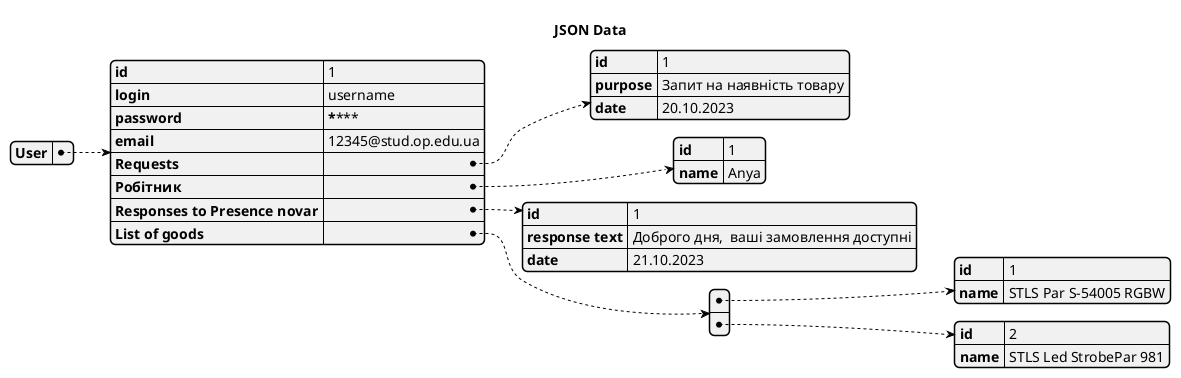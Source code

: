 @startjson

title JSON Data
{
  "User": {
    "id": "1",
    "login": "username",
    "password": "********",
    "email": "12345@stud.op.edu.ua",
    "Requests": {
      "id": "1",
      "purpose": "Запит на наявність товару",
      "date": "20.10.2023"
    },
    "Робітник": {
      "id": "1",
      "name": "Anya"
    },
    "Responses to Presence novar": {
      "id": "1",
      "response text": "Доброго дня,  ваші замовлення доступні",
      "date": "21.10.2023"
    },
    "List of goods": [
      {
        "id": "1",
        "name": "STLS Par S-54005 RGBW"
      },
      {
        "id": "2",
        "name": "STLS Led StrobePar 981"
      }
    ]
  }
}
@endjson
